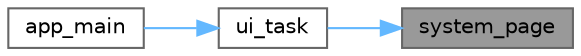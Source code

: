 digraph "system_page"
{
 // LATEX_PDF_SIZE
  bgcolor="transparent";
  edge [fontname=Helvetica,fontsize=10,labelfontname=Helvetica,labelfontsize=10];
  node [fontname=Helvetica,fontsize=10,shape=box,height=0.2,width=0.4];
  rankdir="RL";
  Node1 [id="Node000001",label="system_page",height=0.2,width=0.4,color="gray40", fillcolor="grey60", style="filled", fontcolor="black",tooltip="Function to handle the system page UI. This function is called when the current page is set to SYSTEM..."];
  Node1 -> Node2 [id="edge1_Node000001_Node000002",dir="back",color="steelblue1",style="solid",tooltip=" "];
  Node2 [id="Node000002",label="ui_task",height=0.2,width=0.4,color="grey40", fillcolor="white", style="filled",URL="$tasks_8c.html#a38934c613f9e3b3071370604aa661010",tooltip="Wrapper function for the UI task."];
  Node2 -> Node3 [id="edge2_Node000002_Node000003",dir="back",color="steelblue1",style="solid",tooltip=" "];
  Node3 [id="Node000003",label="app_main",height=0.2,width=0.4,color="grey40", fillcolor="white", style="filled",URL="$main_8c.html#a630544a7f0a2cc40d8a7fefab7e2fe70",tooltip=" "];
}
